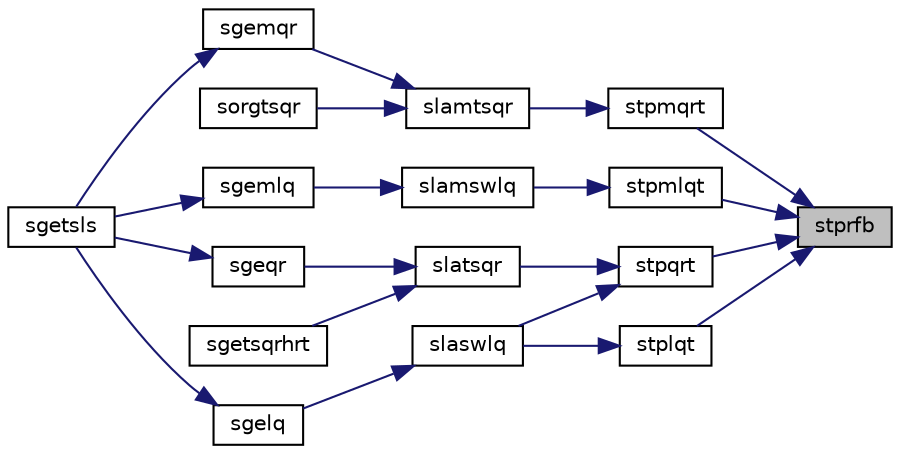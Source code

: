 digraph "stprfb"
{
 // LATEX_PDF_SIZE
  edge [fontname="Helvetica",fontsize="10",labelfontname="Helvetica",labelfontsize="10"];
  node [fontname="Helvetica",fontsize="10",shape=record];
  rankdir="RL";
  Node1 [label="stprfb",height=0.2,width=0.4,color="black", fillcolor="grey75", style="filled", fontcolor="black",tooltip="STPRFB applies a real \"triangular-pentagonal\" block reflector to a real matrix, which is composed of ..."];
  Node1 -> Node2 [dir="back",color="midnightblue",fontsize="10",style="solid",fontname="Helvetica"];
  Node2 [label="stplqt",height=0.2,width=0.4,color="black", fillcolor="white", style="filled",URL="$stplqt_8f.html#aaeebc5a74769f18a1a41a41e377ac6d6",tooltip="STPLQT"];
  Node2 -> Node3 [dir="back",color="midnightblue",fontsize="10",style="solid",fontname="Helvetica"];
  Node3 [label="slaswlq",height=0.2,width=0.4,color="black", fillcolor="white", style="filled",URL="$slaswlq_8f.html#a4bd97cd60dc6820636a2e775a0a7202e",tooltip="SLASWLQ"];
  Node3 -> Node4 [dir="back",color="midnightblue",fontsize="10",style="solid",fontname="Helvetica"];
  Node4 [label="sgelq",height=0.2,width=0.4,color="black", fillcolor="white", style="filled",URL="$sgelq_8f.html#a6a3c52e71695b484914e7e2a9fc944cb",tooltip="SGELQ"];
  Node4 -> Node5 [dir="back",color="midnightblue",fontsize="10",style="solid",fontname="Helvetica"];
  Node5 [label="sgetsls",height=0.2,width=0.4,color="black", fillcolor="white", style="filled",URL="$sgetsls_8f.html#a6208039df0bf345b9befcf55a4ceaef3",tooltip="SGETSLS"];
  Node1 -> Node6 [dir="back",color="midnightblue",fontsize="10",style="solid",fontname="Helvetica"];
  Node6 [label="stpmlqt",height=0.2,width=0.4,color="black", fillcolor="white", style="filled",URL="$stpmlqt_8f.html#af1b20fb0591e496ad87dbc867e642303",tooltip="STPMLQT"];
  Node6 -> Node7 [dir="back",color="midnightblue",fontsize="10",style="solid",fontname="Helvetica"];
  Node7 [label="slamswlq",height=0.2,width=0.4,color="black", fillcolor="white", style="filled",URL="$slamswlq_8f.html#a31ca6763f721e788df6de9e4e4fdaf19",tooltip="SLAMSWLQ"];
  Node7 -> Node8 [dir="back",color="midnightblue",fontsize="10",style="solid",fontname="Helvetica"];
  Node8 [label="sgemlq",height=0.2,width=0.4,color="black", fillcolor="white", style="filled",URL="$sgemlq_8f.html#a7a01f1e6ca7bce4a0ed87f2b3fde8092",tooltip="SGEMLQ"];
  Node8 -> Node5 [dir="back",color="midnightblue",fontsize="10",style="solid",fontname="Helvetica"];
  Node1 -> Node9 [dir="back",color="midnightblue",fontsize="10",style="solid",fontname="Helvetica"];
  Node9 [label="stpmqrt",height=0.2,width=0.4,color="black", fillcolor="white", style="filled",URL="$stpmqrt_8f.html#a47352c862183c6b03b47598070678a04",tooltip="STPMQRT"];
  Node9 -> Node10 [dir="back",color="midnightblue",fontsize="10",style="solid",fontname="Helvetica"];
  Node10 [label="slamtsqr",height=0.2,width=0.4,color="black", fillcolor="white", style="filled",URL="$slamtsqr_8f.html#a5aacfaca08216005b6a3b48950782d07",tooltip="SLAMTSQR"];
  Node10 -> Node11 [dir="back",color="midnightblue",fontsize="10",style="solid",fontname="Helvetica"];
  Node11 [label="sgemqr",height=0.2,width=0.4,color="black", fillcolor="white", style="filled",URL="$sgemqr_8f.html#a706c4dc68b7e14f4869ceaec7a262ec0",tooltip="SGEMQR"];
  Node11 -> Node5 [dir="back",color="midnightblue",fontsize="10",style="solid",fontname="Helvetica"];
  Node10 -> Node12 [dir="back",color="midnightblue",fontsize="10",style="solid",fontname="Helvetica"];
  Node12 [label="sorgtsqr",height=0.2,width=0.4,color="black", fillcolor="white", style="filled",URL="$sorgtsqr_8f.html#ae9dee843653f7f1b5d8a01fd47f7d04e",tooltip="SORGTSQR"];
  Node1 -> Node13 [dir="back",color="midnightblue",fontsize="10",style="solid",fontname="Helvetica"];
  Node13 [label="stpqrt",height=0.2,width=0.4,color="black", fillcolor="white", style="filled",URL="$stpqrt_8f.html#a8e057c8b5750de52195c08308559ed35",tooltip="STPQRT"];
  Node13 -> Node3 [dir="back",color="midnightblue",fontsize="10",style="solid",fontname="Helvetica"];
  Node13 -> Node14 [dir="back",color="midnightblue",fontsize="10",style="solid",fontname="Helvetica"];
  Node14 [label="slatsqr",height=0.2,width=0.4,color="black", fillcolor="white", style="filled",URL="$slatsqr_8f.html#a3ce58fd292be1e70670094359c612b9f",tooltip="SLATSQR"];
  Node14 -> Node15 [dir="back",color="midnightblue",fontsize="10",style="solid",fontname="Helvetica"];
  Node15 [label="sgeqr",height=0.2,width=0.4,color="black", fillcolor="white", style="filled",URL="$sgeqr_8f.html#aca46dded9a8ac2155d64d788f99277a3",tooltip="SGEQR"];
  Node15 -> Node5 [dir="back",color="midnightblue",fontsize="10",style="solid",fontname="Helvetica"];
  Node14 -> Node16 [dir="back",color="midnightblue",fontsize="10",style="solid",fontname="Helvetica"];
  Node16 [label="sgetsqrhrt",height=0.2,width=0.4,color="black", fillcolor="white", style="filled",URL="$sgetsqrhrt_8f.html#aa9b1c34bb9a3e6ffb4de0b144539777b",tooltip="SGETSQRHRT"];
}
